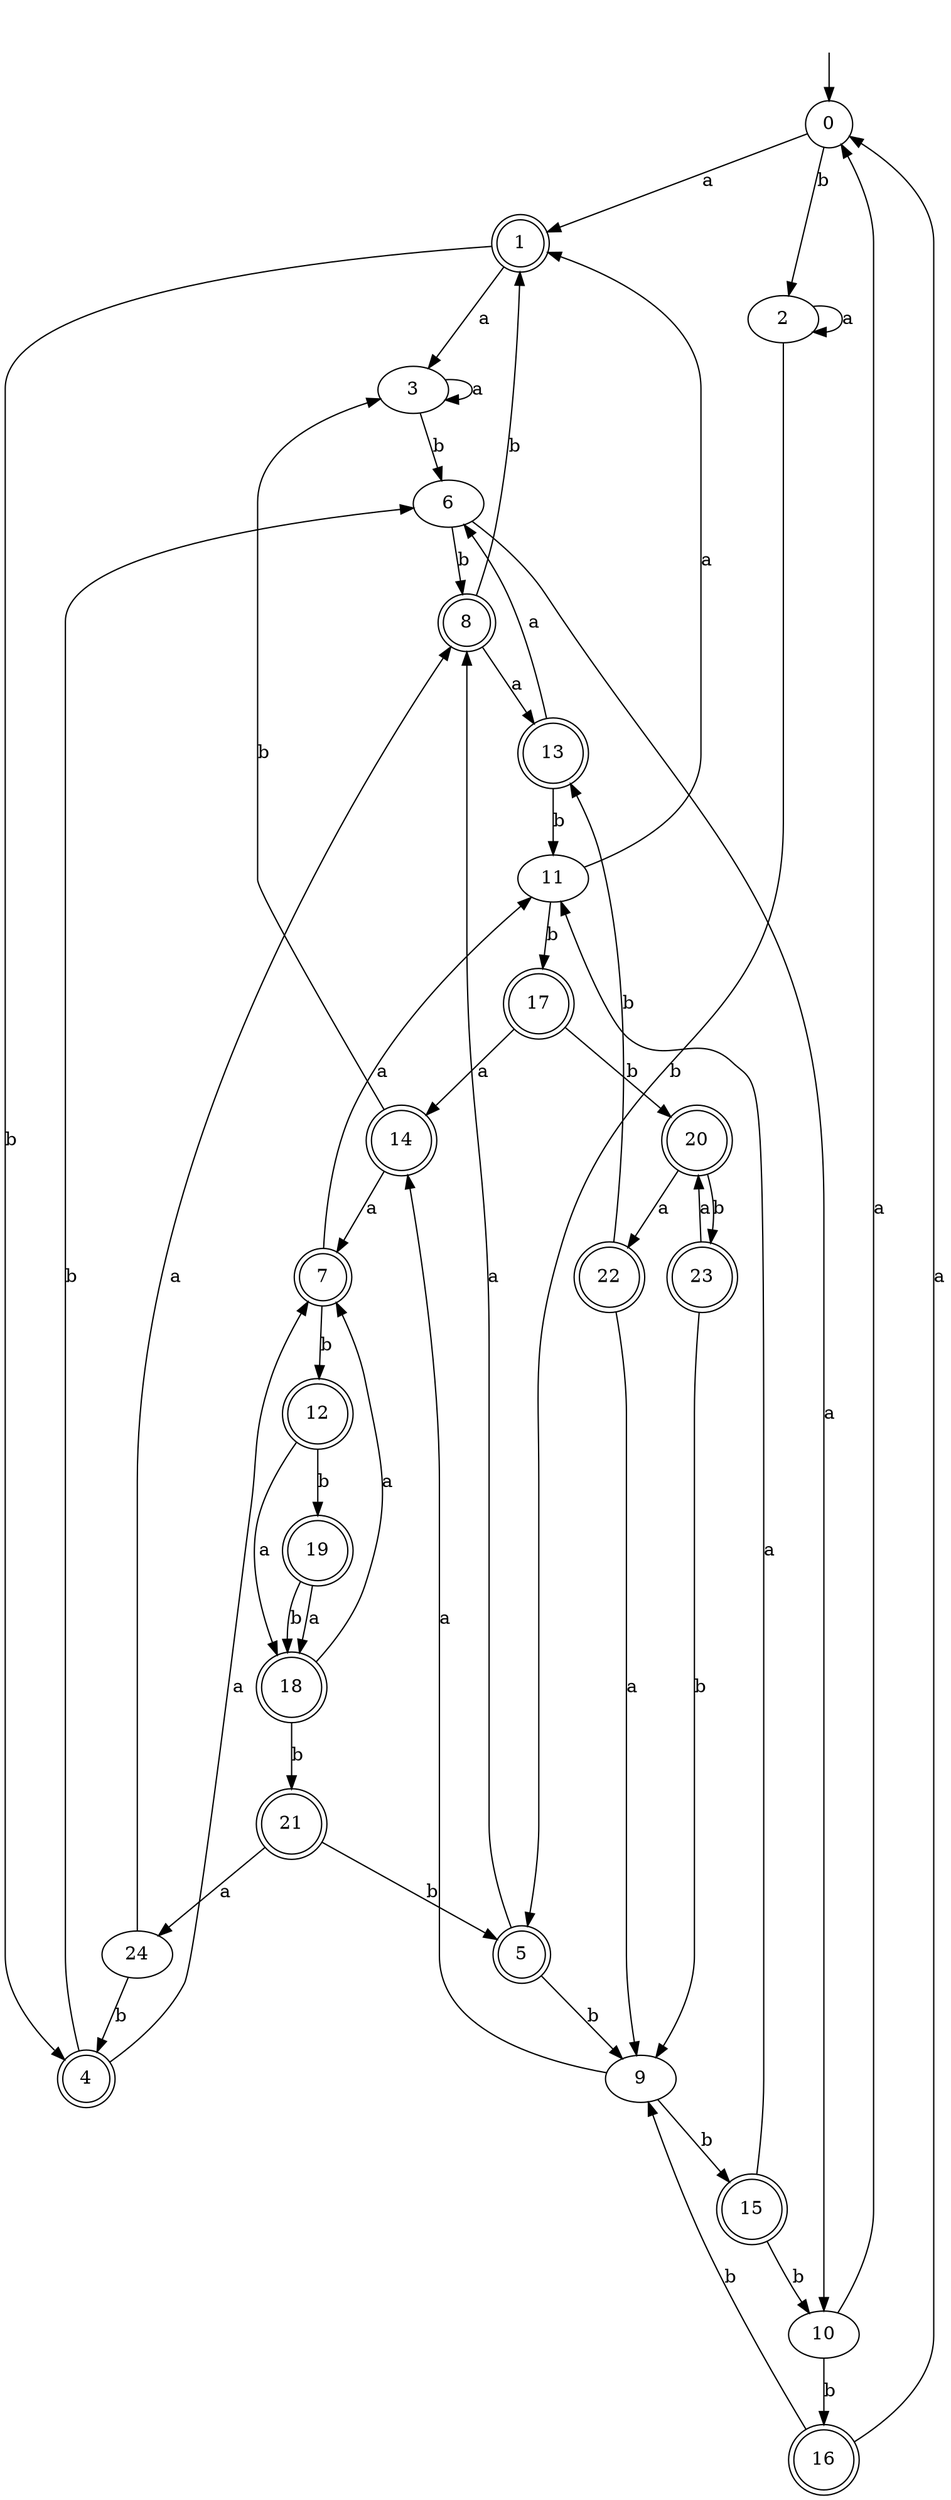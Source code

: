 digraph RandomDFA {
  __start0 [label="", shape=none];
  __start0 -> 0 [label=""];
  0 [shape=circle]
  0 -> 1 [label="a"]
  0 -> 2 [label="b"]
  1 [shape=doublecircle]
  1 -> 3 [label="a"]
  1 -> 4 [label="b"]
  2
  2 -> 2 [label="a"]
  2 -> 5 [label="b"]
  3
  3 -> 3 [label="a"]
  3 -> 6 [label="b"]
  4 [shape=doublecircle]
  4 -> 7 [label="a"]
  4 -> 6 [label="b"]
  5 [shape=doublecircle]
  5 -> 8 [label="a"]
  5 -> 9 [label="b"]
  6
  6 -> 10 [label="a"]
  6 -> 8 [label="b"]
  7 [shape=doublecircle]
  7 -> 11 [label="a"]
  7 -> 12 [label="b"]
  8 [shape=doublecircle]
  8 -> 13 [label="a"]
  8 -> 1 [label="b"]
  9
  9 -> 14 [label="a"]
  9 -> 15 [label="b"]
  10
  10 -> 0 [label="a"]
  10 -> 16 [label="b"]
  11
  11 -> 1 [label="a"]
  11 -> 17 [label="b"]
  12 [shape=doublecircle]
  12 -> 18 [label="a"]
  12 -> 19 [label="b"]
  13 [shape=doublecircle]
  13 -> 6 [label="a"]
  13 -> 11 [label="b"]
  14 [shape=doublecircle]
  14 -> 7 [label="a"]
  14 -> 3 [label="b"]
  15 [shape=doublecircle]
  15 -> 11 [label="a"]
  15 -> 10 [label="b"]
  16 [shape=doublecircle]
  16 -> 0 [label="a"]
  16 -> 9 [label="b"]
  17 [shape=doublecircle]
  17 -> 14 [label="a"]
  17 -> 20 [label="b"]
  18 [shape=doublecircle]
  18 -> 7 [label="a"]
  18 -> 21 [label="b"]
  19 [shape=doublecircle]
  19 -> 18 [label="a"]
  19 -> 18 [label="b"]
  20 [shape=doublecircle]
  20 -> 22 [label="a"]
  20 -> 23 [label="b"]
  21 [shape=doublecircle]
  21 -> 24 [label="a"]
  21 -> 5 [label="b"]
  22 [shape=doublecircle]
  22 -> 9 [label="a"]
  22 -> 13 [label="b"]
  23 [shape=doublecircle]
  23 -> 20 [label="a"]
  23 -> 9 [label="b"]
  24
  24 -> 8 [label="a"]
  24 -> 4 [label="b"]
}
